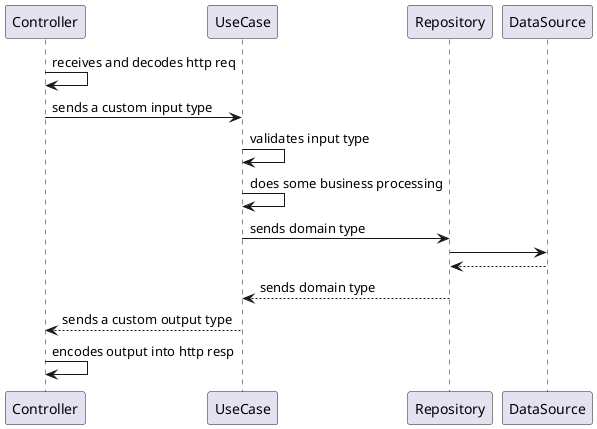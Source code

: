 @startuml
Controller -> Controller: receives and decodes http req
Controller -> UseCase: sends a custom input type
UseCase -> UseCase: validates input type
UseCase -> UseCase: does some business processing
UseCase -> Repository: sends domain type
Repository -> DataSource
Repository <-- DataSource
UseCase <-- Repository: sends domain type
Controller <-- UseCase: sends a custom output type
Controller -> Controller: encodes output into http resp
@enduml